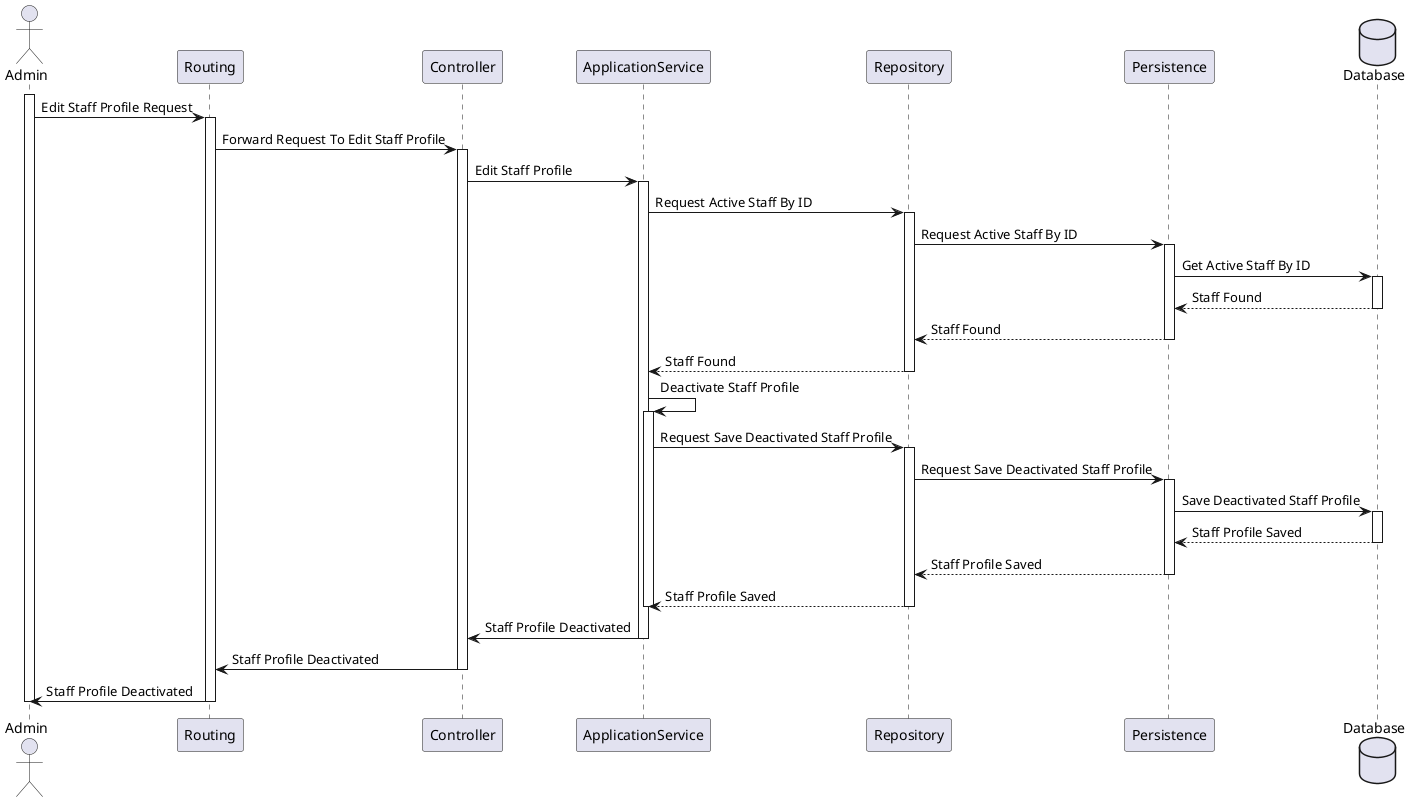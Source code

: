 ﻿@startuml
actor Admin
participant Routing
participant Controller
participant ApplicationService
participant Repository
participant Persistence
database Database

activate Admin

Admin -> Routing: Edit Staff Profile Request
activate Routing

Routing -> Controller: Forward Request To Edit Staff Profile
activate Controller

Controller -> ApplicationService: Edit Staff Profile
activate ApplicationService

ApplicationService -> Repository: Request Active Staff By ID
activate Repository

Repository -> Persistence: Request Active Staff By ID
activate Persistence

Persistence -> Database: Get Active Staff By ID
activate Database

Database --> Persistence: Staff Found
deactivate Database

Persistence --> Repository: Staff Found
deactivate Persistence

Repository --> ApplicationService: Staff Found
deactivate Repository

ApplicationService -> ApplicationService: Deactivate Staff Profile
activate ApplicationService

ApplicationService -> Repository: Request Save Deactivated Staff Profile
activate Repository

Repository -> Persistence: Request Save Deactivated Staff Profile
activate Persistence

Persistence -> Database: Save Deactivated Staff Profile
activate Database

Database --> Persistence: Staff Profile Saved
deactivate Database

Persistence --> Repository: Staff Profile Saved
deactivate Persistence

Repository --> ApplicationService: Staff Profile Saved
deactivate Repository
deactivate ApplicationService

ApplicationService -> Controller: Staff Profile Deactivated
deactivate ApplicationService

Controller -> Routing: Staff Profile Deactivated
deactivate Controller

Routing -> Admin: Staff Profile Deactivated
deactivate Routing

deactivate Admin


@enduml
